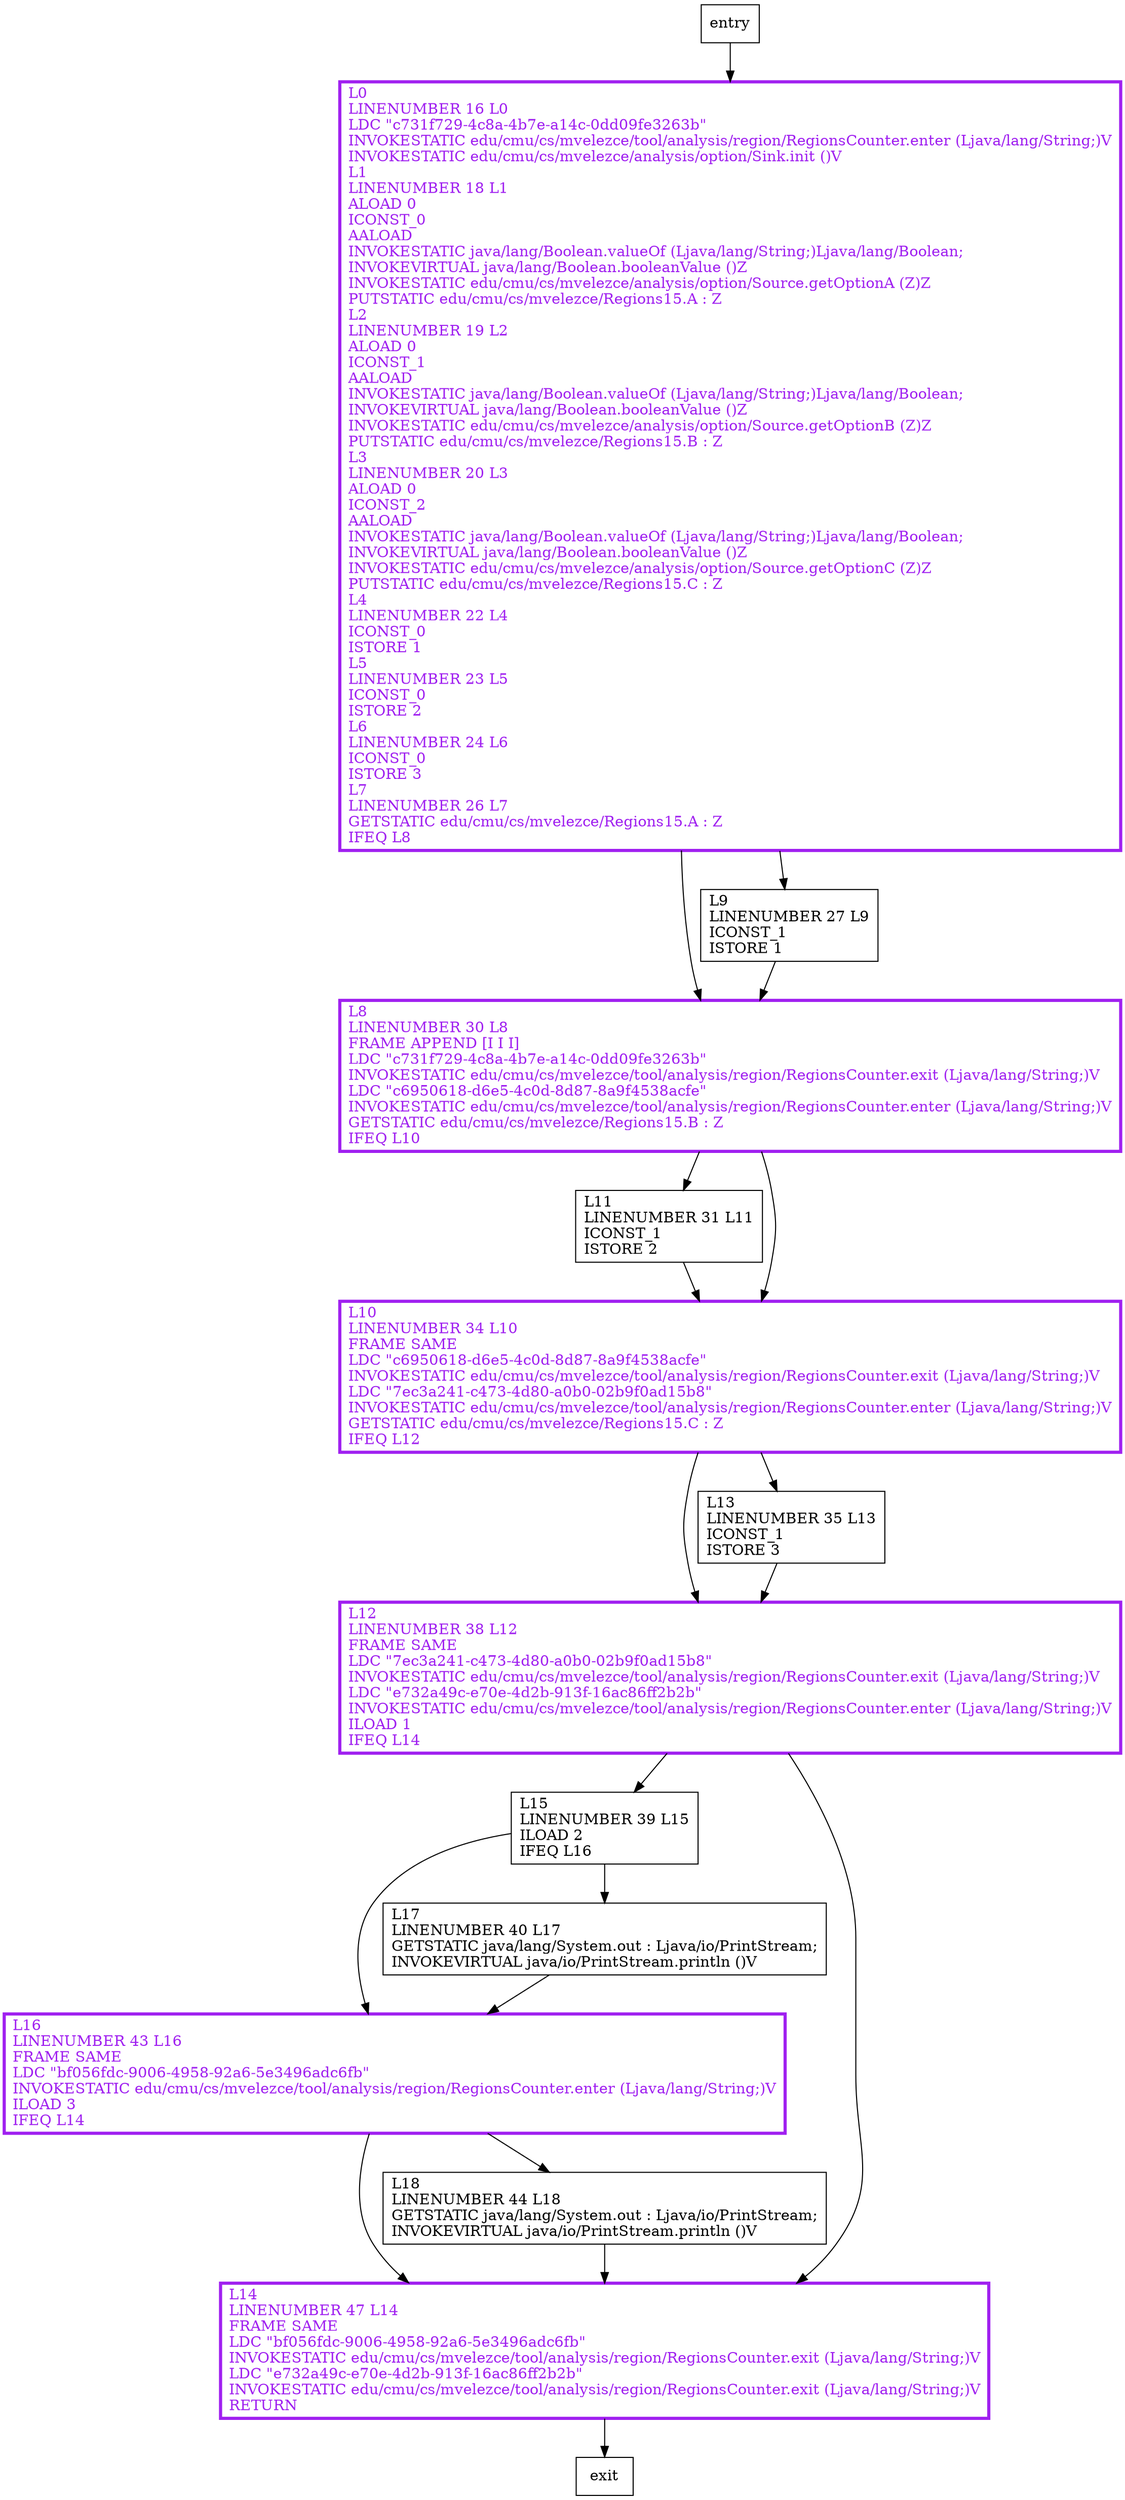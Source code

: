 digraph main {
node [shape=record];
651904391 [label="L8\lLINENUMBER 30 L8\lFRAME APPEND [I I I]\lLDC \"c731f729-4c8a-4b7e-a14c-0dd09fe3263b\"\lINVOKESTATIC edu/cmu/cs/mvelezce/tool/analysis/region/RegionsCounter.exit (Ljava/lang/String;)V\lLDC \"c6950618-d6e5-4c0d-8d87-8a9f4538acfe\"\lINVOKESTATIC edu/cmu/cs/mvelezce/tool/analysis/region/RegionsCounter.enter (Ljava/lang/String;)V\lGETSTATIC edu/cmu/cs/mvelezce/Regions15.B : Z\lIFEQ L10\l"];
407352674 [label="L0\lLINENUMBER 16 L0\lLDC \"c731f729-4c8a-4b7e-a14c-0dd09fe3263b\"\lINVOKESTATIC edu/cmu/cs/mvelezce/tool/analysis/region/RegionsCounter.enter (Ljava/lang/String;)V\lINVOKESTATIC edu/cmu/cs/mvelezce/analysis/option/Sink.init ()V\lL1\lLINENUMBER 18 L1\lALOAD 0\lICONST_0\lAALOAD\lINVOKESTATIC java/lang/Boolean.valueOf (Ljava/lang/String;)Ljava/lang/Boolean;\lINVOKEVIRTUAL java/lang/Boolean.booleanValue ()Z\lINVOKESTATIC edu/cmu/cs/mvelezce/analysis/option/Source.getOptionA (Z)Z\lPUTSTATIC edu/cmu/cs/mvelezce/Regions15.A : Z\lL2\lLINENUMBER 19 L2\lALOAD 0\lICONST_1\lAALOAD\lINVOKESTATIC java/lang/Boolean.valueOf (Ljava/lang/String;)Ljava/lang/Boolean;\lINVOKEVIRTUAL java/lang/Boolean.booleanValue ()Z\lINVOKESTATIC edu/cmu/cs/mvelezce/analysis/option/Source.getOptionB (Z)Z\lPUTSTATIC edu/cmu/cs/mvelezce/Regions15.B : Z\lL3\lLINENUMBER 20 L3\lALOAD 0\lICONST_2\lAALOAD\lINVOKESTATIC java/lang/Boolean.valueOf (Ljava/lang/String;)Ljava/lang/Boolean;\lINVOKEVIRTUAL java/lang/Boolean.booleanValue ()Z\lINVOKESTATIC edu/cmu/cs/mvelezce/analysis/option/Source.getOptionC (Z)Z\lPUTSTATIC edu/cmu/cs/mvelezce/Regions15.C : Z\lL4\lLINENUMBER 22 L4\lICONST_0\lISTORE 1\lL5\lLINENUMBER 23 L5\lICONST_0\lISTORE 2\lL6\lLINENUMBER 24 L6\lICONST_0\lISTORE 3\lL7\lLINENUMBER 26 L7\lGETSTATIC edu/cmu/cs/mvelezce/Regions15.A : Z\lIFEQ L8\l"];
226259364 [label="L15\lLINENUMBER 39 L15\lILOAD 2\lIFEQ L16\l"];
744624793 [label="L16\lLINENUMBER 43 L16\lFRAME SAME\lLDC \"bf056fdc-9006-4958-92a6-5e3496adc6fb\"\lINVOKESTATIC edu/cmu/cs/mvelezce/tool/analysis/region/RegionsCounter.enter (Ljava/lang/String;)V\lILOAD 3\lIFEQ L14\l"];
1803855697 [label="L9\lLINENUMBER 27 L9\lICONST_1\lISTORE 1\l"];
206456350 [label="L14\lLINENUMBER 47 L14\lFRAME SAME\lLDC \"bf056fdc-9006-4958-92a6-5e3496adc6fb\"\lINVOKESTATIC edu/cmu/cs/mvelezce/tool/analysis/region/RegionsCounter.exit (Ljava/lang/String;)V\lLDC \"e732a49c-e70e-4d2b-913f-16ac86ff2b2b\"\lINVOKESTATIC edu/cmu/cs/mvelezce/tool/analysis/region/RegionsCounter.exit (Ljava/lang/String;)V\lRETURN\l"];
1343890726 [label="L11\lLINENUMBER 31 L11\lICONST_1\lISTORE 2\l"];
971052747 [label="L18\lLINENUMBER 44 L18\lGETSTATIC java/lang/System.out : Ljava/io/PrintStream;\lINVOKEVIRTUAL java/io/PrintStream.println ()V\l"];
747746783 [label="L12\lLINENUMBER 38 L12\lFRAME SAME\lLDC \"7ec3a241-c473-4d80-a0b0-02b9f0ad15b8\"\lINVOKESTATIC edu/cmu/cs/mvelezce/tool/analysis/region/RegionsCounter.exit (Ljava/lang/String;)V\lLDC \"e732a49c-e70e-4d2b-913f-16ac86ff2b2b\"\lINVOKESTATIC edu/cmu/cs/mvelezce/tool/analysis/region/RegionsCounter.enter (Ljava/lang/String;)V\lILOAD 1\lIFEQ L14\l"];
1658925363 [label="L13\lLINENUMBER 35 L13\lICONST_1\lISTORE 3\l"];
1197590159 [label="L17\lLINENUMBER 40 L17\lGETSTATIC java/lang/System.out : Ljava/io/PrintStream;\lINVOKEVIRTUAL java/io/PrintStream.println ()V\l"];
1968398923 [label="L10\lLINENUMBER 34 L10\lFRAME SAME\lLDC \"c6950618-d6e5-4c0d-8d87-8a9f4538acfe\"\lINVOKESTATIC edu/cmu/cs/mvelezce/tool/analysis/region/RegionsCounter.exit (Ljava/lang/String;)V\lLDC \"7ec3a241-c473-4d80-a0b0-02b9f0ad15b8\"\lINVOKESTATIC edu/cmu/cs/mvelezce/tool/analysis/region/RegionsCounter.enter (Ljava/lang/String;)V\lGETSTATIC edu/cmu/cs/mvelezce/Regions15.C : Z\lIFEQ L12\l"];
entry;
exit;
651904391 -> 1343890726;
651904391 -> 1968398923;
407352674 -> 651904391;
407352674 -> 1803855697;
744624793 -> 206456350;
744624793 -> 971052747;
747746783 -> 226259364;
747746783 -> 206456350;
1658925363 -> 747746783;
1197590159 -> 744624793;
entry -> 407352674;
226259364 -> 744624793;
226259364 -> 1197590159;
1803855697 -> 651904391;
206456350 -> exit;
1343890726 -> 1968398923;
971052747 -> 206456350;
1968398923 -> 747746783;
1968398923 -> 1658925363;
651904391[fontcolor="purple", penwidth=3, color="purple"];
407352674[fontcolor="purple", penwidth=3, color="purple"];
744624793[fontcolor="purple", penwidth=3, color="purple"];
206456350[fontcolor="purple", penwidth=3, color="purple"];
747746783[fontcolor="purple", penwidth=3, color="purple"];
1968398923[fontcolor="purple", penwidth=3, color="purple"];
}
